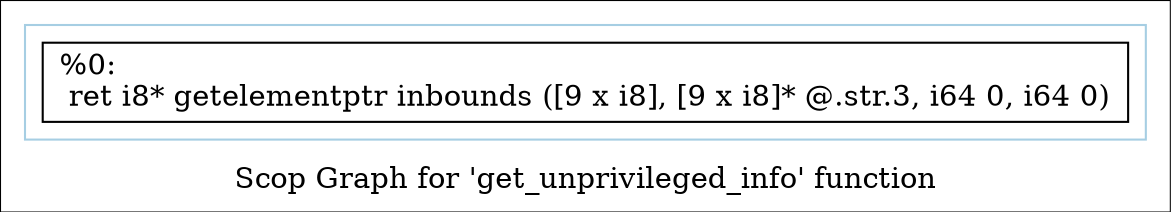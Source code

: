 digraph "Scop Graph for 'get_unprivileged_info' function" {
	label="Scop Graph for 'get_unprivileged_info' function";

	Node0x1a79810 [shape=record,label="{%0:\l  ret i8* getelementptr inbounds ([9 x i8], [9 x i8]* @.str.3, i64 0, i64 0)\l}"];
	colorscheme = "paired12"
        subgraph cluster_0x1a4f570 {
          label = "";
          style = solid;
          color = 1
          Node0x1a79810;
        }
}

